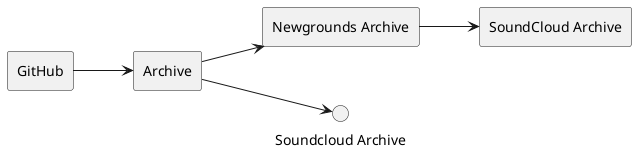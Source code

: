 @startuml

left to right direction
'top to bottom direction

rectangle GitHub
rectangle Archive
rectangle "Newgrounds Archive"
rectangle "SoundCloud Archive"

GitHub --> Archive 
Archive --> "Newgrounds Archive"
Archive --> "Soundcloud Archive"
"Newgrounds Archive" --> "SoundCloud Archive"

@enduml
